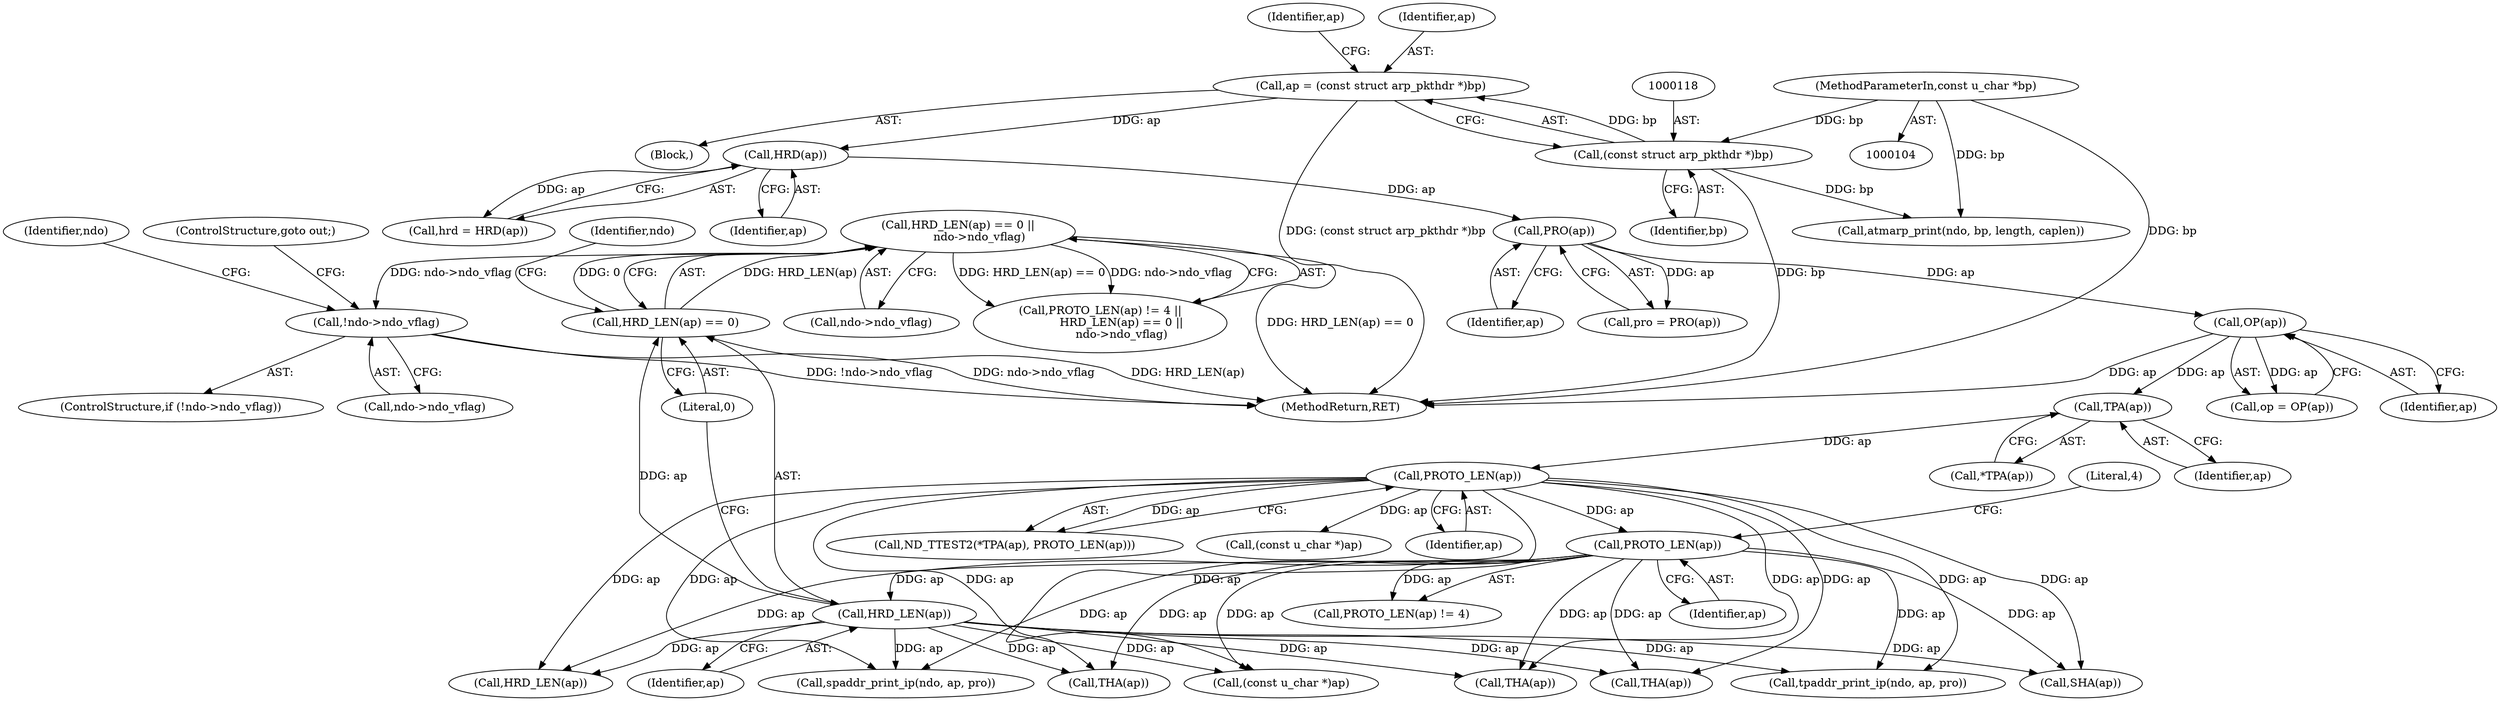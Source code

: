 digraph "0_tcpdump_13ab8d18617d616c7d343530f8a842e7143fb5cc@pointer" {
"1000230" [label="(Call,!ndo->ndo_vflag)"];
"1000200" [label="(Call,HRD_LEN(ap) == 0 ||\n            ndo->ndo_vflag)"];
"1000201" [label="(Call,HRD_LEN(ap) == 0)"];
"1000202" [label="(Call,HRD_LEN(ap))"];
"1000197" [label="(Call,PROTO_LEN(ap))"];
"1000161" [label="(Call,PROTO_LEN(ap))"];
"1000159" [label="(Call,TPA(ap))"];
"1000133" [label="(Call,OP(ap))"];
"1000129" [label="(Call,PRO(ap))"];
"1000125" [label="(Call,HRD(ap))"];
"1000115" [label="(Call,ap = (const struct arp_pkthdr *)bp)"];
"1000117" [label="(Call,(const struct arp_pkthdr *)bp)"];
"1000106" [label="(MethodParameterIn,const u_char *bp)"];
"1000197" [label="(Call,PROTO_LEN(ap))"];
"1000139" [label="(Call,atmarp_print(ndo, bp, length, caplen))"];
"1000126" [label="(Identifier,ap)"];
"1000198" [label="(Identifier,ap)"];
"1000413" [label="(MethodReturn,RET)"];
"1000196" [label="(Call,PROTO_LEN(ap) != 4)"];
"1000220" [label="(Call,HRD_LEN(ap))"];
"1000122" [label="(Identifier,ap)"];
"1000294" [label="(Call,spaddr_print_ip(ndo, ap, pro))"];
"1000130" [label="(Identifier,ap)"];
"1000360" [label="(Call,THA(ap))"];
"1000381" [label="(Call,SHA(ap))"];
"1000205" [label="(Call,ndo->ndo_vflag)"];
"1000206" [label="(Identifier,ndo)"];
"1000157" [label="(Call,ND_TTEST2(*TPA(ap), PROTO_LEN(ap)))"];
"1000117" [label="(Call,(const struct arp_pkthdr *)bp)"];
"1000204" [label="(Literal,0)"];
"1000171" [label="(Call,(const u_char *)ap)"];
"1000109" [label="(Block,)"];
"1000161" [label="(Call,PROTO_LEN(ap))"];
"1000119" [label="(Identifier,bp)"];
"1000160" [label="(Identifier,ap)"];
"1000203" [label="(Identifier,ap)"];
"1000200" [label="(Call,HRD_LEN(ap) == 0 ||\n            ndo->ndo_vflag)"];
"1000230" [label="(Call,!ndo->ndo_vflag)"];
"1000320" [label="(Call,THA(ap))"];
"1000393" [label="(Call,(const u_char *)ap)"];
"1000129" [label="(Call,PRO(ap))"];
"1000229" [label="(ControlStructure,if (!ndo->ndo_vflag))"];
"1000341" [label="(Call,THA(ap))"];
"1000133" [label="(Call,OP(ap))"];
"1000131" [label="(Call,op = OP(ap))"];
"1000159" [label="(Call,TPA(ap))"];
"1000125" [label="(Call,HRD(ap))"];
"1000162" [label="(Identifier,ap)"];
"1000127" [label="(Call,pro = PRO(ap))"];
"1000235" [label="(ControlStructure,goto out;)"];
"1000106" [label="(MethodParameterIn,const u_char *bp)"];
"1000202" [label="(Call,HRD_LEN(ap))"];
"1000116" [label="(Identifier,ap)"];
"1000195" [label="(Call,PROTO_LEN(ap) != 4 ||\n            HRD_LEN(ap) == 0 ||\n            ndo->ndo_vflag)"];
"1000238" [label="(Identifier,ndo)"];
"1000201" [label="(Call,HRD_LEN(ap) == 0)"];
"1000115" [label="(Call,ap = (const struct arp_pkthdr *)bp)"];
"1000134" [label="(Identifier,ap)"];
"1000260" [label="(Call,tpaddr_print_ip(ndo, ap, pro))"];
"1000231" [label="(Call,ndo->ndo_vflag)"];
"1000158" [label="(Call,*TPA(ap))"];
"1000199" [label="(Literal,4)"];
"1000123" [label="(Call,hrd = HRD(ap))"];
"1000230" -> "1000229"  [label="AST: "];
"1000230" -> "1000231"  [label="CFG: "];
"1000231" -> "1000230"  [label="AST: "];
"1000235" -> "1000230"  [label="CFG: "];
"1000238" -> "1000230"  [label="CFG: "];
"1000230" -> "1000413"  [label="DDG: ndo->ndo_vflag"];
"1000230" -> "1000413"  [label="DDG: !ndo->ndo_vflag"];
"1000200" -> "1000230"  [label="DDG: ndo->ndo_vflag"];
"1000200" -> "1000195"  [label="AST: "];
"1000200" -> "1000201"  [label="CFG: "];
"1000200" -> "1000205"  [label="CFG: "];
"1000201" -> "1000200"  [label="AST: "];
"1000205" -> "1000200"  [label="AST: "];
"1000195" -> "1000200"  [label="CFG: "];
"1000200" -> "1000413"  [label="DDG: HRD_LEN(ap) == 0"];
"1000200" -> "1000195"  [label="DDG: HRD_LEN(ap) == 0"];
"1000200" -> "1000195"  [label="DDG: ndo->ndo_vflag"];
"1000201" -> "1000200"  [label="DDG: HRD_LEN(ap)"];
"1000201" -> "1000200"  [label="DDG: 0"];
"1000201" -> "1000204"  [label="CFG: "];
"1000202" -> "1000201"  [label="AST: "];
"1000204" -> "1000201"  [label="AST: "];
"1000206" -> "1000201"  [label="CFG: "];
"1000201" -> "1000413"  [label="DDG: HRD_LEN(ap)"];
"1000202" -> "1000201"  [label="DDG: ap"];
"1000202" -> "1000203"  [label="CFG: "];
"1000203" -> "1000202"  [label="AST: "];
"1000204" -> "1000202"  [label="CFG: "];
"1000197" -> "1000202"  [label="DDG: ap"];
"1000202" -> "1000220"  [label="DDG: ap"];
"1000202" -> "1000260"  [label="DDG: ap"];
"1000202" -> "1000294"  [label="DDG: ap"];
"1000202" -> "1000320"  [label="DDG: ap"];
"1000202" -> "1000341"  [label="DDG: ap"];
"1000202" -> "1000360"  [label="DDG: ap"];
"1000202" -> "1000381"  [label="DDG: ap"];
"1000202" -> "1000393"  [label="DDG: ap"];
"1000197" -> "1000196"  [label="AST: "];
"1000197" -> "1000198"  [label="CFG: "];
"1000198" -> "1000197"  [label="AST: "];
"1000199" -> "1000197"  [label="CFG: "];
"1000197" -> "1000196"  [label="DDG: ap"];
"1000161" -> "1000197"  [label="DDG: ap"];
"1000197" -> "1000220"  [label="DDG: ap"];
"1000197" -> "1000260"  [label="DDG: ap"];
"1000197" -> "1000294"  [label="DDG: ap"];
"1000197" -> "1000320"  [label="DDG: ap"];
"1000197" -> "1000341"  [label="DDG: ap"];
"1000197" -> "1000360"  [label="DDG: ap"];
"1000197" -> "1000381"  [label="DDG: ap"];
"1000197" -> "1000393"  [label="DDG: ap"];
"1000161" -> "1000157"  [label="AST: "];
"1000161" -> "1000162"  [label="CFG: "];
"1000162" -> "1000161"  [label="AST: "];
"1000157" -> "1000161"  [label="CFG: "];
"1000161" -> "1000157"  [label="DDG: ap"];
"1000159" -> "1000161"  [label="DDG: ap"];
"1000161" -> "1000171"  [label="DDG: ap"];
"1000161" -> "1000220"  [label="DDG: ap"];
"1000161" -> "1000260"  [label="DDG: ap"];
"1000161" -> "1000294"  [label="DDG: ap"];
"1000161" -> "1000320"  [label="DDG: ap"];
"1000161" -> "1000341"  [label="DDG: ap"];
"1000161" -> "1000360"  [label="DDG: ap"];
"1000161" -> "1000381"  [label="DDG: ap"];
"1000161" -> "1000393"  [label="DDG: ap"];
"1000159" -> "1000158"  [label="AST: "];
"1000159" -> "1000160"  [label="CFG: "];
"1000160" -> "1000159"  [label="AST: "];
"1000158" -> "1000159"  [label="CFG: "];
"1000133" -> "1000159"  [label="DDG: ap"];
"1000133" -> "1000131"  [label="AST: "];
"1000133" -> "1000134"  [label="CFG: "];
"1000134" -> "1000133"  [label="AST: "];
"1000131" -> "1000133"  [label="CFG: "];
"1000133" -> "1000413"  [label="DDG: ap"];
"1000133" -> "1000131"  [label="DDG: ap"];
"1000129" -> "1000133"  [label="DDG: ap"];
"1000129" -> "1000127"  [label="AST: "];
"1000129" -> "1000130"  [label="CFG: "];
"1000130" -> "1000129"  [label="AST: "];
"1000127" -> "1000129"  [label="CFG: "];
"1000129" -> "1000127"  [label="DDG: ap"];
"1000125" -> "1000129"  [label="DDG: ap"];
"1000125" -> "1000123"  [label="AST: "];
"1000125" -> "1000126"  [label="CFG: "];
"1000126" -> "1000125"  [label="AST: "];
"1000123" -> "1000125"  [label="CFG: "];
"1000125" -> "1000123"  [label="DDG: ap"];
"1000115" -> "1000125"  [label="DDG: ap"];
"1000115" -> "1000109"  [label="AST: "];
"1000115" -> "1000117"  [label="CFG: "];
"1000116" -> "1000115"  [label="AST: "];
"1000117" -> "1000115"  [label="AST: "];
"1000122" -> "1000115"  [label="CFG: "];
"1000115" -> "1000413"  [label="DDG: (const struct arp_pkthdr *)bp"];
"1000117" -> "1000115"  [label="DDG: bp"];
"1000117" -> "1000119"  [label="CFG: "];
"1000118" -> "1000117"  [label="AST: "];
"1000119" -> "1000117"  [label="AST: "];
"1000117" -> "1000413"  [label="DDG: bp"];
"1000106" -> "1000117"  [label="DDG: bp"];
"1000117" -> "1000139"  [label="DDG: bp"];
"1000106" -> "1000104"  [label="AST: "];
"1000106" -> "1000413"  [label="DDG: bp"];
"1000106" -> "1000139"  [label="DDG: bp"];
}
